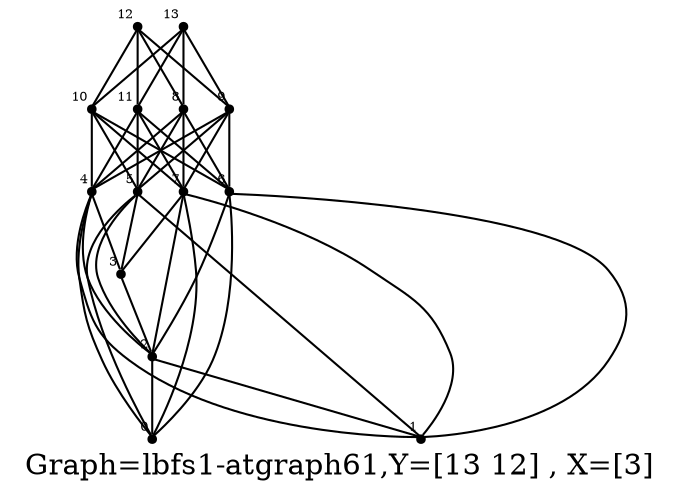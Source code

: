 /* Created by igraph 0.8.0-pre+0200568 */
graph {
  graph [
    label="Graph=lbfs1-atgraph61,Y=[13 12] , X=[3]  "
    labelloc=bottom
  ];
  0 [
    pos="2.000000,6.000000!"
    shape=point
    fontsize=6
    xlabel=0
  ];
  1 [
    pos="1.900000,5.000000!"
    shape=point
    fontsize=6
    xlabel=1
  ];
  2 [
    pos="0.900000,4.000000!"
    shape=point
    fontsize=6
    xlabel=2
  ];
  3 [
    pos="0.000000,3.000000!"
    shape=point
    fontsize=6
    xlabel=3
  ];
  4 [
    pos="1.000000,3.000000!"
    shape=point
    fontsize=6
    xlabel=4
  ];
  5 [
    pos="0.900000,2.000000!"
    shape=point
    fontsize=6
    xlabel=5
  ];
  6 [
    pos="2.000000,0.000000!"
    shape=point
    fontsize=6
    xlabel=6
  ];
  7 [
    pos="1.000000,1.000000!"
    shape=point
    fontsize=6
    xlabel=7
  ];
  8 [
    pos="2.000000,4.000000!"
    shape=point
    fontsize=6
    xlabel=8
  ];
  9 [
    pos="1.900000,3.000000!"
    shape=point
    fontsize=6
    xlabel=9
  ];
  10 [
    pos="2.000000,2.000000!"
    shape=point
    fontsize=6
    xlabel=10
  ];
  11 [
    pos="1.900000,1.000000!"
    shape=point
    fontsize=6
    xlabel=11
  ];
  12 [
    pos="2.900000,3.000000!"
    shape=point
    fontsize=6
    xlabel=12
  ];
  13 [
    pos="3.000000,2.000000!"
    shape=point
    fontsize=6
    xlabel=13
  ];

  2 -- 0;
  4 -- 0;
  5 -- 0;
  6 -- 0;
  7 -- 0;
  2 -- 1;
  4 -- 1;
  5 -- 1;
  6 -- 1;
  7 -- 1;
  3 -- 2;
  4 -- 2;
  5 -- 2;
  6 -- 2;
  7 -- 2;
  4 -- 3;
  5 -- 3;
  7 -- 3;
  8 -- 4;
  9 -- 4;
  10 -- 4;
  11 -- 4;
  8 -- 5;
  9 -- 5;
  10 -- 5;
  11 -- 5;
  8 -- 6;
  9 -- 6;
  10 -- 6;
  11 -- 6;
  8 -- 7;
  9 -- 7;
  10 -- 7;
  11 -- 7;
  12 -- 8;
  12 -- 9;
  12 -- 10;
  12 -- 11;
  13 -- 8;
  13 -- 9;
  13 -- 10;
  13 -- 11;
}
